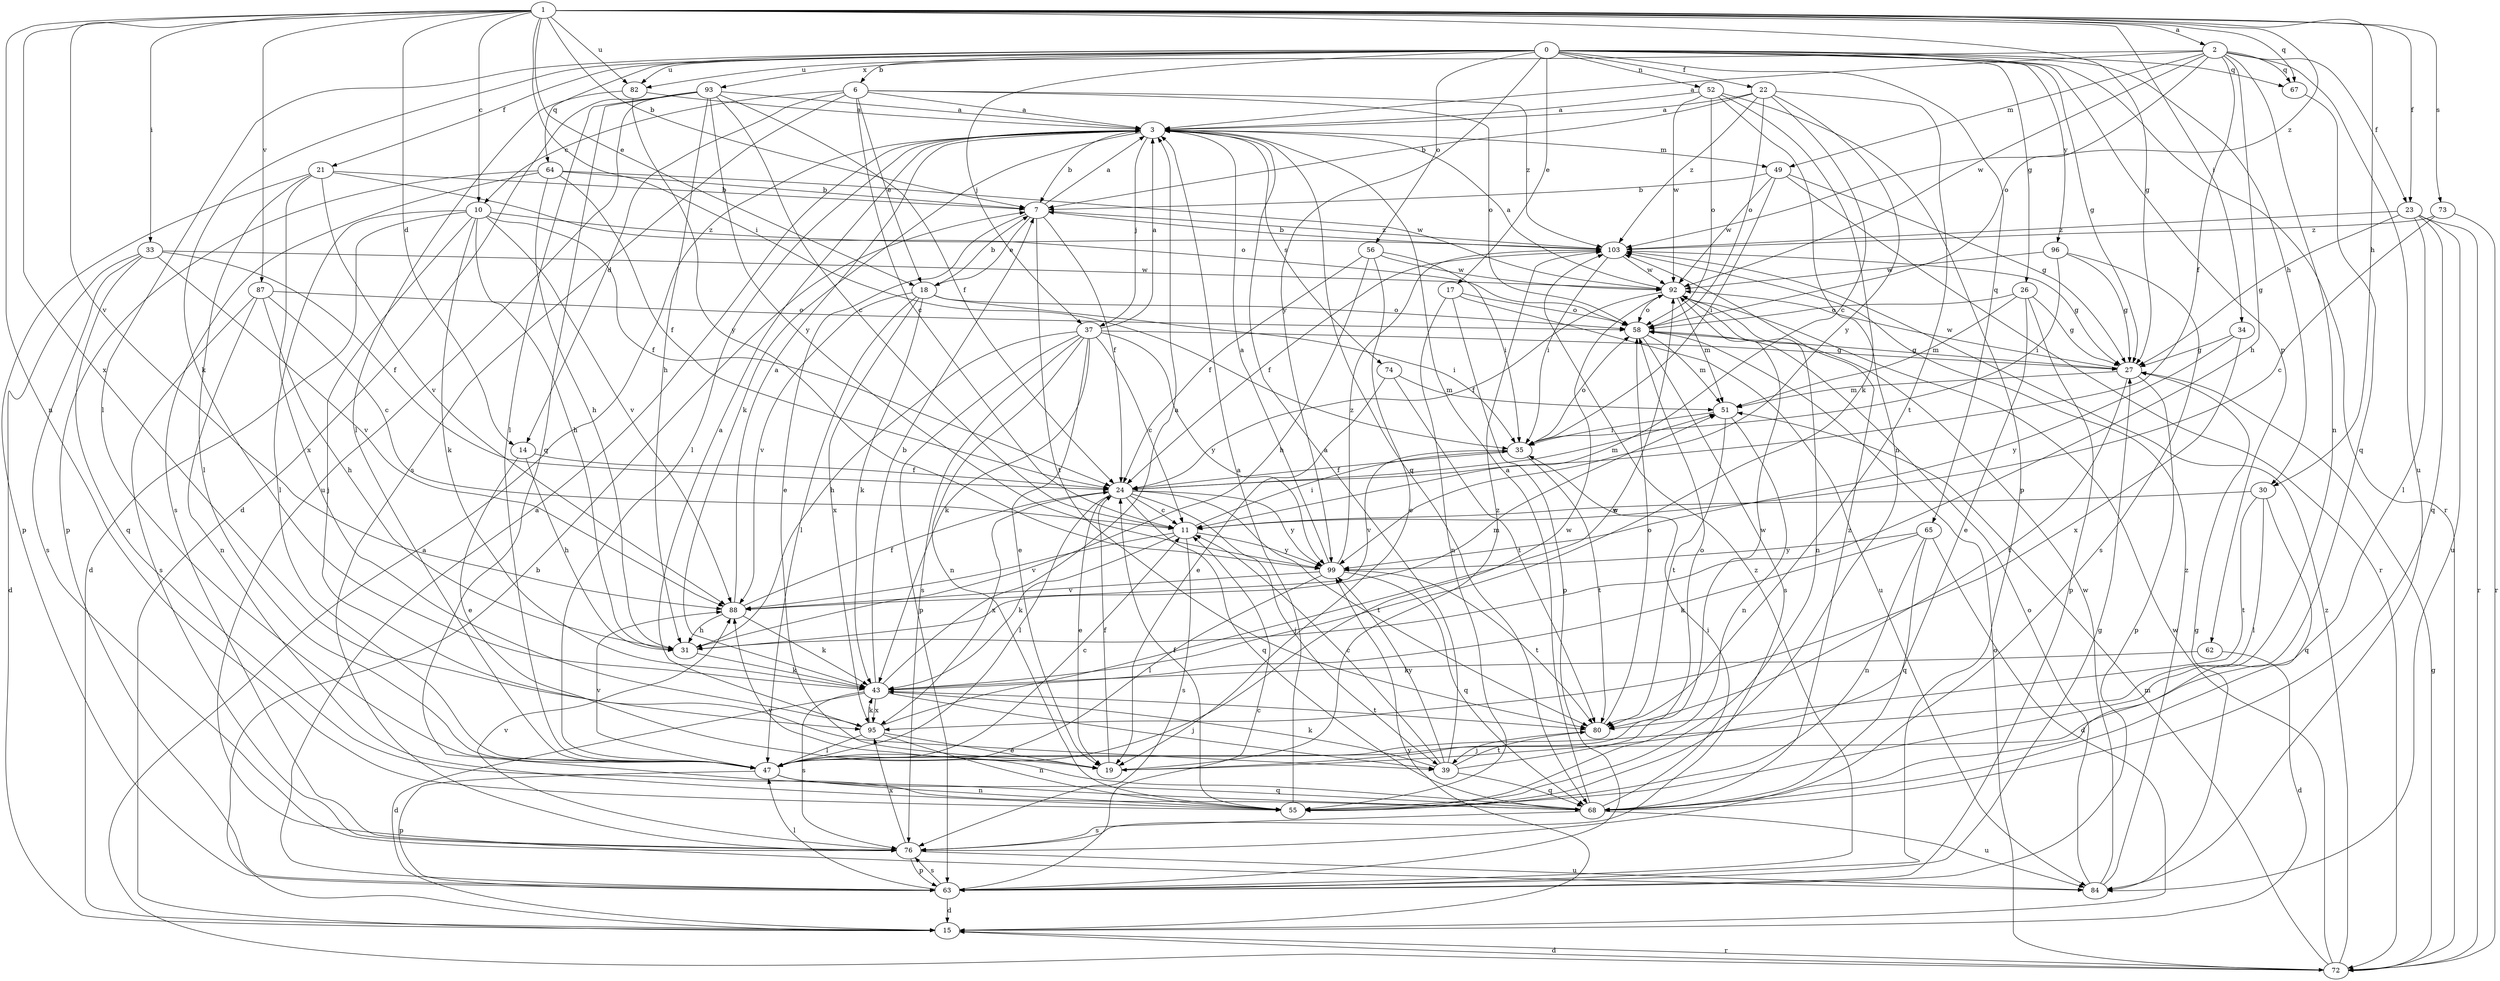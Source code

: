 strict digraph  {
0;
1;
2;
3;
6;
7;
10;
11;
14;
15;
17;
18;
19;
21;
22;
23;
24;
26;
27;
30;
31;
33;
34;
35;
37;
39;
43;
47;
49;
51;
52;
55;
56;
58;
62;
63;
64;
65;
67;
68;
72;
73;
74;
76;
80;
82;
84;
87;
88;
92;
93;
95;
96;
99;
103;
0 -> 6  [label=b];
0 -> 17  [label=e];
0 -> 21  [label=f];
0 -> 22  [label=f];
0 -> 26  [label=g];
0 -> 27  [label=g];
0 -> 30  [label=h];
0 -> 37  [label=j];
0 -> 43  [label=k];
0 -> 47  [label=l];
0 -> 52  [label=n];
0 -> 56  [label=o];
0 -> 62  [label=p];
0 -> 64  [label=q];
0 -> 65  [label=q];
0 -> 67  [label=q];
0 -> 72  [label=r];
0 -> 82  [label=u];
0 -> 93  [label=x];
0 -> 96  [label=y];
0 -> 99  [label=y];
1 -> 2  [label=a];
1 -> 7  [label=b];
1 -> 10  [label=c];
1 -> 14  [label=d];
1 -> 18  [label=e];
1 -> 23  [label=f];
1 -> 27  [label=g];
1 -> 30  [label=h];
1 -> 33  [label=i];
1 -> 34  [label=i];
1 -> 35  [label=i];
1 -> 55  [label=n];
1 -> 67  [label=q];
1 -> 73  [label=s];
1 -> 82  [label=u];
1 -> 87  [label=v];
1 -> 88  [label=v];
1 -> 95  [label=x];
1 -> 103  [label=z];
2 -> 3  [label=a];
2 -> 23  [label=f];
2 -> 24  [label=f];
2 -> 31  [label=h];
2 -> 49  [label=m];
2 -> 55  [label=n];
2 -> 58  [label=o];
2 -> 67  [label=q];
2 -> 82  [label=u];
2 -> 84  [label=u];
2 -> 92  [label=w];
3 -> 7  [label=b];
3 -> 37  [label=j];
3 -> 43  [label=k];
3 -> 47  [label=l];
3 -> 49  [label=m];
3 -> 68  [label=q];
3 -> 74  [label=s];
6 -> 3  [label=a];
6 -> 10  [label=c];
6 -> 11  [label=c];
6 -> 14  [label=d];
6 -> 18  [label=e];
6 -> 58  [label=o];
6 -> 76  [label=s];
6 -> 103  [label=z];
7 -> 3  [label=a];
7 -> 18  [label=e];
7 -> 19  [label=e];
7 -> 24  [label=f];
7 -> 80  [label=t];
7 -> 103  [label=z];
10 -> 15  [label=d];
10 -> 24  [label=f];
10 -> 31  [label=h];
10 -> 39  [label=j];
10 -> 43  [label=k];
10 -> 47  [label=l];
10 -> 88  [label=v];
10 -> 103  [label=z];
11 -> 35  [label=i];
11 -> 43  [label=k];
11 -> 76  [label=s];
11 -> 88  [label=v];
11 -> 99  [label=y];
14 -> 19  [label=e];
14 -> 24  [label=f];
14 -> 31  [label=h];
15 -> 7  [label=b];
15 -> 72  [label=r];
15 -> 99  [label=y];
17 -> 55  [label=n];
17 -> 58  [label=o];
17 -> 63  [label=p];
17 -> 84  [label=u];
18 -> 7  [label=b];
18 -> 35  [label=i];
18 -> 43  [label=k];
18 -> 47  [label=l];
18 -> 58  [label=o];
18 -> 88  [label=v];
18 -> 95  [label=x];
19 -> 24  [label=f];
19 -> 58  [label=o];
19 -> 103  [label=z];
21 -> 7  [label=b];
21 -> 47  [label=l];
21 -> 58  [label=o];
21 -> 63  [label=p];
21 -> 88  [label=v];
21 -> 95  [label=x];
22 -> 3  [label=a];
22 -> 7  [label=b];
22 -> 11  [label=c];
22 -> 58  [label=o];
22 -> 80  [label=t];
22 -> 99  [label=y];
22 -> 103  [label=z];
23 -> 27  [label=g];
23 -> 47  [label=l];
23 -> 68  [label=q];
23 -> 72  [label=r];
23 -> 84  [label=u];
23 -> 103  [label=z];
24 -> 11  [label=c];
24 -> 19  [label=e];
24 -> 39  [label=j];
24 -> 47  [label=l];
24 -> 51  [label=m];
24 -> 68  [label=q];
24 -> 80  [label=t];
24 -> 95  [label=x];
24 -> 99  [label=y];
26 -> 19  [label=e];
26 -> 27  [label=g];
26 -> 51  [label=m];
26 -> 58  [label=o];
26 -> 63  [label=p];
27 -> 51  [label=m];
27 -> 63  [label=p];
27 -> 80  [label=t];
27 -> 92  [label=w];
30 -> 11  [label=c];
30 -> 47  [label=l];
30 -> 68  [label=q];
30 -> 80  [label=t];
31 -> 43  [label=k];
31 -> 51  [label=m];
33 -> 15  [label=d];
33 -> 24  [label=f];
33 -> 68  [label=q];
33 -> 76  [label=s];
33 -> 88  [label=v];
33 -> 92  [label=w];
34 -> 27  [label=g];
34 -> 95  [label=x];
34 -> 99  [label=y];
35 -> 24  [label=f];
35 -> 58  [label=o];
35 -> 80  [label=t];
35 -> 88  [label=v];
37 -> 3  [label=a];
37 -> 11  [label=c];
37 -> 19  [label=e];
37 -> 27  [label=g];
37 -> 31  [label=h];
37 -> 43  [label=k];
37 -> 55  [label=n];
37 -> 63  [label=p];
37 -> 76  [label=s];
37 -> 99  [label=y];
39 -> 3  [label=a];
39 -> 11  [label=c];
39 -> 43  [label=k];
39 -> 68  [label=q];
39 -> 80  [label=t];
39 -> 92  [label=w];
39 -> 99  [label=y];
43 -> 3  [label=a];
43 -> 7  [label=b];
43 -> 15  [label=d];
43 -> 39  [label=j];
43 -> 76  [label=s];
43 -> 80  [label=t];
43 -> 95  [label=x];
47 -> 11  [label=c];
47 -> 55  [label=n];
47 -> 63  [label=p];
47 -> 68  [label=q];
47 -> 88  [label=v];
47 -> 92  [label=w];
49 -> 7  [label=b];
49 -> 27  [label=g];
49 -> 35  [label=i];
49 -> 72  [label=r];
49 -> 92  [label=w];
51 -> 35  [label=i];
51 -> 55  [label=n];
51 -> 80  [label=t];
52 -> 3  [label=a];
52 -> 43  [label=k];
52 -> 55  [label=n];
52 -> 58  [label=o];
52 -> 63  [label=p];
52 -> 92  [label=w];
55 -> 3  [label=a];
55 -> 24  [label=f];
56 -> 19  [label=e];
56 -> 24  [label=f];
56 -> 31  [label=h];
56 -> 35  [label=i];
56 -> 92  [label=w];
58 -> 27  [label=g];
58 -> 51  [label=m];
58 -> 76  [label=s];
62 -> 15  [label=d];
62 -> 43  [label=k];
63 -> 3  [label=a];
63 -> 11  [label=c];
63 -> 15  [label=d];
63 -> 27  [label=g];
63 -> 47  [label=l];
63 -> 76  [label=s];
63 -> 103  [label=z];
64 -> 7  [label=b];
64 -> 24  [label=f];
64 -> 31  [label=h];
64 -> 63  [label=p];
64 -> 76  [label=s];
64 -> 92  [label=w];
65 -> 15  [label=d];
65 -> 43  [label=k];
65 -> 55  [label=n];
65 -> 68  [label=q];
65 -> 99  [label=y];
67 -> 68  [label=q];
68 -> 3  [label=a];
68 -> 35  [label=i];
68 -> 76  [label=s];
68 -> 84  [label=u];
68 -> 88  [label=v];
68 -> 103  [label=z];
72 -> 3  [label=a];
72 -> 15  [label=d];
72 -> 27  [label=g];
72 -> 51  [label=m];
72 -> 58  [label=o];
72 -> 92  [label=w];
72 -> 103  [label=z];
73 -> 11  [label=c];
73 -> 72  [label=r];
73 -> 103  [label=z];
74 -> 19  [label=e];
74 -> 51  [label=m];
74 -> 80  [label=t];
76 -> 63  [label=p];
76 -> 84  [label=u];
76 -> 88  [label=v];
76 -> 95  [label=x];
80 -> 39  [label=j];
80 -> 58  [label=o];
82 -> 3  [label=a];
82 -> 47  [label=l];
82 -> 99  [label=y];
84 -> 27  [label=g];
84 -> 58  [label=o];
84 -> 92  [label=w];
84 -> 103  [label=z];
87 -> 11  [label=c];
87 -> 31  [label=h];
87 -> 55  [label=n];
87 -> 58  [label=o];
87 -> 76  [label=s];
88 -> 3  [label=a];
88 -> 24  [label=f];
88 -> 31  [label=h];
88 -> 43  [label=k];
92 -> 3  [label=a];
92 -> 24  [label=f];
92 -> 51  [label=m];
92 -> 55  [label=n];
92 -> 58  [label=o];
93 -> 3  [label=a];
93 -> 11  [label=c];
93 -> 15  [label=d];
93 -> 24  [label=f];
93 -> 31  [label=h];
93 -> 47  [label=l];
93 -> 68  [label=q];
93 -> 84  [label=u];
93 -> 99  [label=y];
95 -> 3  [label=a];
95 -> 19  [label=e];
95 -> 43  [label=k];
95 -> 47  [label=l];
95 -> 55  [label=n];
95 -> 92  [label=w];
96 -> 27  [label=g];
96 -> 35  [label=i];
96 -> 76  [label=s];
96 -> 92  [label=w];
99 -> 3  [label=a];
99 -> 47  [label=l];
99 -> 68  [label=q];
99 -> 80  [label=t];
99 -> 88  [label=v];
99 -> 103  [label=z];
103 -> 7  [label=b];
103 -> 24  [label=f];
103 -> 27  [label=g];
103 -> 35  [label=i];
103 -> 92  [label=w];
}
